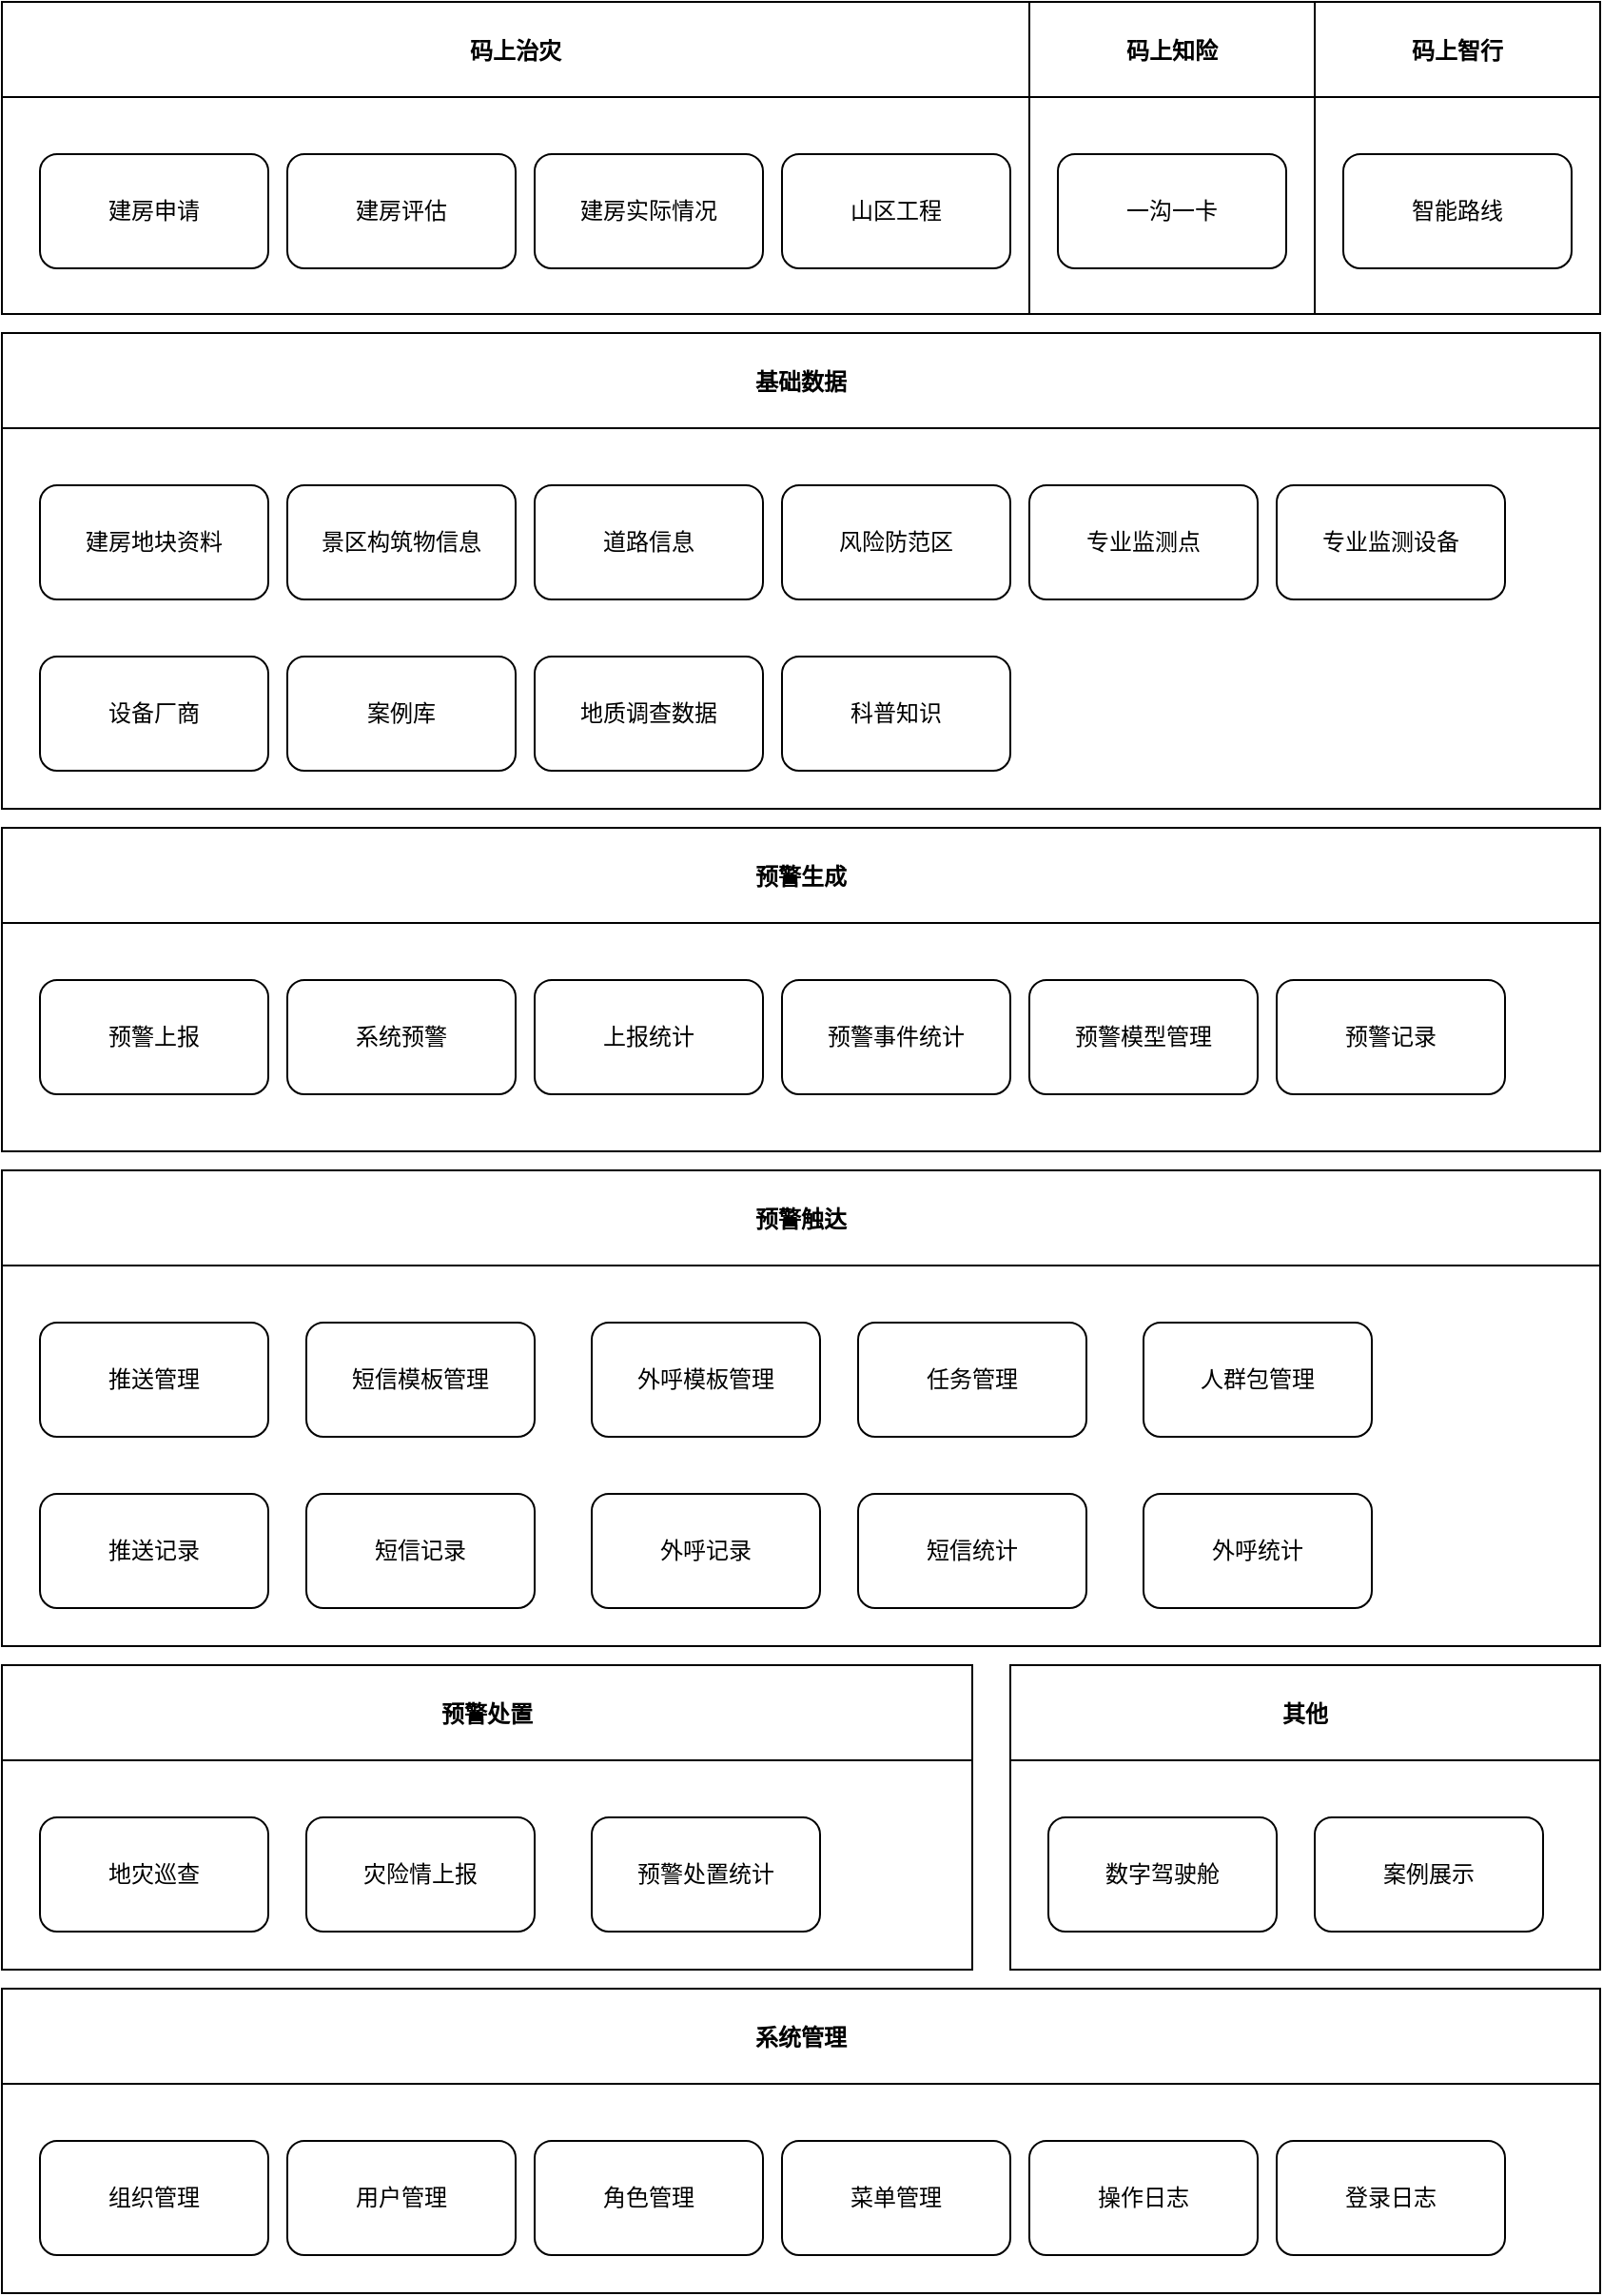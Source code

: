 <mxfile version="15.6.5" type="github">
  <diagram id="kn4RItxIjhbV55qoLQgQ" name="Page-1">
    <mxGraphModel dx="2249" dy="1963" grid="1" gridSize="10" guides="1" tooltips="1" connect="1" arrows="1" fold="1" page="1" pageScale="1" pageWidth="827" pageHeight="1169" math="0" shadow="0">
      <root>
        <mxCell id="0" />
        <mxCell id="1" parent="0" />
        <mxCell id="KBvXtt3DKamvC6KUMFuS-26" value="码上知险" style="swimlane;fontColor=default;strokeColor=default;fillColor=default;startSize=50;" vertex="1" parent="1">
          <mxGeometry x="360" y="-584" width="150" height="164" as="geometry" />
        </mxCell>
        <mxCell id="KBvXtt3DKamvC6KUMFuS-29" value="&lt;span&gt;一沟一卡&lt;/span&gt;" style="whiteSpace=wrap;html=1;rounded=1;labelBackgroundColor=default;fillColor=default;strokeColor=default;fontColor=default;" vertex="1" parent="KBvXtt3DKamvC6KUMFuS-26">
          <mxGeometry x="15" y="80" width="120" height="60" as="geometry" />
        </mxCell>
        <mxCell id="KBvXtt3DKamvC6KUMFuS-31" value="基础数据" style="swimlane;fontColor=default;strokeColor=default;fillColor=default;startSize=50;" vertex="1" parent="1">
          <mxGeometry x="-180" y="-410" width="840" height="250" as="geometry" />
        </mxCell>
        <mxCell id="KBvXtt3DKamvC6KUMFuS-49" value="风险防范区" style="rounded=1;whiteSpace=wrap;html=1;labelBackgroundColor=default;fontColor=default;strokeColor=default;fillColor=default;" vertex="1" parent="KBvXtt3DKamvC6KUMFuS-31">
          <mxGeometry x="410" y="80" width="120" height="60" as="geometry" />
        </mxCell>
        <mxCell id="KBvXtt3DKamvC6KUMFuS-50" value="专业监测点" style="rounded=1;whiteSpace=wrap;html=1;labelBackgroundColor=default;fontColor=default;strokeColor=default;fillColor=default;" vertex="1" parent="KBvXtt3DKamvC6KUMFuS-31">
          <mxGeometry x="540" y="80" width="120" height="60" as="geometry" />
        </mxCell>
        <mxCell id="KBvXtt3DKamvC6KUMFuS-51" value="专业监测设备" style="rounded=1;whiteSpace=wrap;html=1;labelBackgroundColor=default;fontColor=default;strokeColor=default;fillColor=default;" vertex="1" parent="KBvXtt3DKamvC6KUMFuS-31">
          <mxGeometry x="670" y="80" width="120" height="60" as="geometry" />
        </mxCell>
        <mxCell id="KBvXtt3DKamvC6KUMFuS-52" value="设备厂商" style="rounded=1;whiteSpace=wrap;html=1;labelBackgroundColor=default;fontColor=default;strokeColor=default;fillColor=default;" vertex="1" parent="KBvXtt3DKamvC6KUMFuS-31">
          <mxGeometry x="20" y="170" width="120" height="60" as="geometry" />
        </mxCell>
        <mxCell id="KBvXtt3DKamvC6KUMFuS-53" value="案例库" style="rounded=1;whiteSpace=wrap;html=1;labelBackgroundColor=default;fontColor=default;strokeColor=default;fillColor=default;" vertex="1" parent="KBvXtt3DKamvC6KUMFuS-31">
          <mxGeometry x="150" y="170" width="120" height="60" as="geometry" />
        </mxCell>
        <mxCell id="KBvXtt3DKamvC6KUMFuS-54" value="地质调查数据" style="rounded=1;whiteSpace=wrap;html=1;labelBackgroundColor=default;fontColor=default;strokeColor=default;fillColor=default;" vertex="1" parent="KBvXtt3DKamvC6KUMFuS-31">
          <mxGeometry x="280" y="170" width="120" height="60" as="geometry" />
        </mxCell>
        <mxCell id="KBvXtt3DKamvC6KUMFuS-55" value="科普知识" style="rounded=1;whiteSpace=wrap;html=1;labelBackgroundColor=default;fontColor=default;strokeColor=default;fillColor=default;" vertex="1" parent="KBvXtt3DKamvC6KUMFuS-31">
          <mxGeometry x="410" y="170" width="120" height="60" as="geometry" />
        </mxCell>
        <mxCell id="KBvXtt3DKamvC6KUMFuS-16" value="建房地块资料" style="whiteSpace=wrap;html=1;rounded=1;fillColor=default;strokeColor=default;fontColor=default;labelBackgroundColor=default;" vertex="1" parent="KBvXtt3DKamvC6KUMFuS-31">
          <mxGeometry x="20" y="80" width="120" height="60" as="geometry" />
        </mxCell>
        <mxCell id="KBvXtt3DKamvC6KUMFuS-114" value="景区构筑物信息" style="whiteSpace=wrap;html=1;rounded=1;fillColor=default;strokeColor=default;fontColor=default;labelBackgroundColor=default;" vertex="1" parent="KBvXtt3DKamvC6KUMFuS-31">
          <mxGeometry x="150" y="80" width="120" height="60" as="geometry" />
        </mxCell>
        <mxCell id="KBvXtt3DKamvC6KUMFuS-115" value="道路信息" style="whiteSpace=wrap;html=1;rounded=1;fillColor=default;strokeColor=default;fontColor=default;labelBackgroundColor=default;" vertex="1" parent="KBvXtt3DKamvC6KUMFuS-31">
          <mxGeometry x="280" y="80" width="120" height="60" as="geometry" />
        </mxCell>
        <mxCell id="KBvXtt3DKamvC6KUMFuS-56" value="预警生成" style="swimlane;fontColor=default;strokeColor=default;fillColor=default;startSize=50;" vertex="1" parent="1">
          <mxGeometry x="-180" y="-150" width="840" height="170" as="geometry" />
        </mxCell>
        <mxCell id="KBvXtt3DKamvC6KUMFuS-57" value="系统预警" style="rounded=1;whiteSpace=wrap;html=1;labelBackgroundColor=default;fontColor=default;strokeColor=default;fillColor=default;" vertex="1" parent="KBvXtt3DKamvC6KUMFuS-56">
          <mxGeometry x="150" y="80" width="120" height="60" as="geometry" />
        </mxCell>
        <mxCell id="KBvXtt3DKamvC6KUMFuS-64" value="预警上报" style="rounded=1;whiteSpace=wrap;html=1;labelBackgroundColor=default;fontColor=default;strokeColor=default;fillColor=default;" vertex="1" parent="KBvXtt3DKamvC6KUMFuS-56">
          <mxGeometry x="20" y="80" width="120" height="60" as="geometry" />
        </mxCell>
        <mxCell id="KBvXtt3DKamvC6KUMFuS-68" value="上报统计" style="rounded=1;whiteSpace=wrap;html=1;labelBackgroundColor=default;fontColor=default;strokeColor=default;fillColor=default;" vertex="1" parent="KBvXtt3DKamvC6KUMFuS-56">
          <mxGeometry x="280" y="80" width="120" height="60" as="geometry" />
        </mxCell>
        <mxCell id="KBvXtt3DKamvC6KUMFuS-69" value="预警事件统计" style="rounded=1;whiteSpace=wrap;html=1;labelBackgroundColor=default;fontColor=default;strokeColor=default;fillColor=default;" vertex="1" parent="KBvXtt3DKamvC6KUMFuS-56">
          <mxGeometry x="410" y="80" width="120" height="60" as="geometry" />
        </mxCell>
        <mxCell id="KBvXtt3DKamvC6KUMFuS-70" value="预警模型管理" style="rounded=1;whiteSpace=wrap;html=1;labelBackgroundColor=default;fontColor=default;strokeColor=default;fillColor=default;" vertex="1" parent="KBvXtt3DKamvC6KUMFuS-56">
          <mxGeometry x="540" y="80" width="120" height="60" as="geometry" />
        </mxCell>
        <mxCell id="KBvXtt3DKamvC6KUMFuS-71" value="预警记录" style="rounded=1;whiteSpace=wrap;html=1;labelBackgroundColor=default;fontColor=default;strokeColor=default;fillColor=default;" vertex="1" parent="KBvXtt3DKamvC6KUMFuS-56">
          <mxGeometry x="670" y="80" width="120" height="60" as="geometry" />
        </mxCell>
        <mxCell id="KBvXtt3DKamvC6KUMFuS-65" value="预警处置" style="swimlane;fontColor=default;strokeColor=default;fillColor=default;startSize=50;" vertex="1" parent="1">
          <mxGeometry x="-180" y="290" width="510" height="160" as="geometry" />
        </mxCell>
        <mxCell id="KBvXtt3DKamvC6KUMFuS-66" value="灾险情上报" style="rounded=1;whiteSpace=wrap;html=1;labelBackgroundColor=default;fontColor=default;strokeColor=default;fillColor=default;" vertex="1" parent="KBvXtt3DKamvC6KUMFuS-65">
          <mxGeometry x="160" y="80" width="120" height="60" as="geometry" />
        </mxCell>
        <mxCell id="KBvXtt3DKamvC6KUMFuS-67" value="地灾巡查" style="rounded=1;whiteSpace=wrap;html=1;labelBackgroundColor=default;fontColor=default;strokeColor=default;fillColor=default;" vertex="1" parent="KBvXtt3DKamvC6KUMFuS-65">
          <mxGeometry x="20" y="80" width="120" height="60" as="geometry" />
        </mxCell>
        <mxCell id="KBvXtt3DKamvC6KUMFuS-72" value="预警处置统计" style="rounded=1;whiteSpace=wrap;html=1;labelBackgroundColor=default;fontColor=default;strokeColor=default;fillColor=default;" vertex="1" parent="KBvXtt3DKamvC6KUMFuS-65">
          <mxGeometry x="310" y="80" width="120" height="60" as="geometry" />
        </mxCell>
        <mxCell id="KBvXtt3DKamvC6KUMFuS-84" value="其他" style="swimlane;fontColor=default;strokeColor=default;fillColor=default;startSize=50;" vertex="1" parent="1">
          <mxGeometry x="350" y="290" width="310" height="160" as="geometry" />
        </mxCell>
        <mxCell id="KBvXtt3DKamvC6KUMFuS-85" value="案例展示" style="rounded=1;whiteSpace=wrap;html=1;labelBackgroundColor=default;fontColor=default;strokeColor=default;fillColor=default;" vertex="1" parent="KBvXtt3DKamvC6KUMFuS-84">
          <mxGeometry x="160" y="80" width="120" height="60" as="geometry" />
        </mxCell>
        <mxCell id="KBvXtt3DKamvC6KUMFuS-86" value="数字驾驶舱" style="rounded=1;whiteSpace=wrap;html=1;labelBackgroundColor=default;fontColor=default;strokeColor=default;fillColor=default;" vertex="1" parent="KBvXtt3DKamvC6KUMFuS-84">
          <mxGeometry x="20" y="80" width="120" height="60" as="geometry" />
        </mxCell>
        <mxCell id="KBvXtt3DKamvC6KUMFuS-96" value="系统管理" style="swimlane;fontColor=default;strokeColor=default;fillColor=default;startSize=50;" vertex="1" parent="1">
          <mxGeometry x="-180" y="460" width="840" height="160" as="geometry" />
        </mxCell>
        <mxCell id="KBvXtt3DKamvC6KUMFuS-97" value="用户管理" style="rounded=1;whiteSpace=wrap;html=1;labelBackgroundColor=default;fontColor=default;strokeColor=default;fillColor=default;" vertex="1" parent="KBvXtt3DKamvC6KUMFuS-96">
          <mxGeometry x="150" y="80" width="120" height="60" as="geometry" />
        </mxCell>
        <mxCell id="KBvXtt3DKamvC6KUMFuS-98" value="组织管理" style="rounded=1;whiteSpace=wrap;html=1;labelBackgroundColor=default;fontColor=default;strokeColor=default;fillColor=default;" vertex="1" parent="KBvXtt3DKamvC6KUMFuS-96">
          <mxGeometry x="20" y="80" width="120" height="60" as="geometry" />
        </mxCell>
        <mxCell id="KBvXtt3DKamvC6KUMFuS-99" value="角色管理" style="rounded=1;whiteSpace=wrap;html=1;labelBackgroundColor=default;fontColor=default;strokeColor=default;fillColor=default;" vertex="1" parent="KBvXtt3DKamvC6KUMFuS-96">
          <mxGeometry x="280" y="80" width="120" height="60" as="geometry" />
        </mxCell>
        <mxCell id="KBvXtt3DKamvC6KUMFuS-100" value="菜单管理" style="rounded=1;whiteSpace=wrap;html=1;labelBackgroundColor=default;fontColor=default;strokeColor=default;fillColor=default;" vertex="1" parent="KBvXtt3DKamvC6KUMFuS-96">
          <mxGeometry x="410" y="80" width="120" height="60" as="geometry" />
        </mxCell>
        <mxCell id="KBvXtt3DKamvC6KUMFuS-101" value="操作日志" style="rounded=1;whiteSpace=wrap;html=1;labelBackgroundColor=default;fontColor=default;strokeColor=default;fillColor=default;" vertex="1" parent="KBvXtt3DKamvC6KUMFuS-96">
          <mxGeometry x="540" y="80" width="120" height="60" as="geometry" />
        </mxCell>
        <mxCell id="KBvXtt3DKamvC6KUMFuS-102" value="登录日志" style="rounded=1;whiteSpace=wrap;html=1;labelBackgroundColor=default;fontColor=default;strokeColor=default;fillColor=default;" vertex="1" parent="KBvXtt3DKamvC6KUMFuS-96">
          <mxGeometry x="670" y="80" width="120" height="60" as="geometry" />
        </mxCell>
        <mxCell id="KBvXtt3DKamvC6KUMFuS-103" value="预警触达" style="swimlane;fontColor=default;strokeColor=default;fillColor=default;startSize=50;" vertex="1" parent="1">
          <mxGeometry x="-180" y="30" width="840" height="250" as="geometry" />
        </mxCell>
        <mxCell id="KBvXtt3DKamvC6KUMFuS-104" value="短信模板管理" style="rounded=1;whiteSpace=wrap;html=1;labelBackgroundColor=default;fontColor=default;strokeColor=default;fillColor=default;" vertex="1" parent="KBvXtt3DKamvC6KUMFuS-103">
          <mxGeometry x="160" y="80" width="120" height="60" as="geometry" />
        </mxCell>
        <mxCell id="KBvXtt3DKamvC6KUMFuS-105" value="推送管理" style="rounded=1;whiteSpace=wrap;html=1;labelBackgroundColor=default;fontColor=default;strokeColor=default;fillColor=default;" vertex="1" parent="KBvXtt3DKamvC6KUMFuS-103">
          <mxGeometry x="20" y="80" width="120" height="60" as="geometry" />
        </mxCell>
        <mxCell id="KBvXtt3DKamvC6KUMFuS-106" value="外呼模板管理" style="rounded=1;whiteSpace=wrap;html=1;labelBackgroundColor=default;fontColor=default;strokeColor=default;fillColor=default;" vertex="1" parent="KBvXtt3DKamvC6KUMFuS-103">
          <mxGeometry x="310" y="80" width="120" height="60" as="geometry" />
        </mxCell>
        <mxCell id="KBvXtt3DKamvC6KUMFuS-107" value="任务管理" style="rounded=1;whiteSpace=wrap;html=1;labelBackgroundColor=default;fontColor=default;strokeColor=default;fillColor=default;" vertex="1" parent="KBvXtt3DKamvC6KUMFuS-103">
          <mxGeometry x="450" y="80" width="120" height="60" as="geometry" />
        </mxCell>
        <mxCell id="KBvXtt3DKamvC6KUMFuS-108" value="人群包管理" style="rounded=1;whiteSpace=wrap;html=1;labelBackgroundColor=default;fontColor=default;strokeColor=default;fillColor=default;" vertex="1" parent="KBvXtt3DKamvC6KUMFuS-103">
          <mxGeometry x="600" y="80" width="120" height="60" as="geometry" />
        </mxCell>
        <mxCell id="KBvXtt3DKamvC6KUMFuS-109" value="短信记录" style="rounded=1;whiteSpace=wrap;html=1;labelBackgroundColor=default;fontColor=default;strokeColor=default;fillColor=default;" vertex="1" parent="KBvXtt3DKamvC6KUMFuS-103">
          <mxGeometry x="160" y="170" width="120" height="60" as="geometry" />
        </mxCell>
        <mxCell id="KBvXtt3DKamvC6KUMFuS-110" value="外呼记录" style="rounded=1;whiteSpace=wrap;html=1;labelBackgroundColor=default;fontColor=default;strokeColor=default;fillColor=default;" vertex="1" parent="KBvXtt3DKamvC6KUMFuS-103">
          <mxGeometry x="310" y="170" width="120" height="60" as="geometry" />
        </mxCell>
        <mxCell id="KBvXtt3DKamvC6KUMFuS-111" value="推送记录" style="rounded=1;whiteSpace=wrap;html=1;labelBackgroundColor=default;fontColor=default;strokeColor=default;fillColor=default;" vertex="1" parent="KBvXtt3DKamvC6KUMFuS-103">
          <mxGeometry x="20" y="170" width="120" height="60" as="geometry" />
        </mxCell>
        <mxCell id="KBvXtt3DKamvC6KUMFuS-112" value="短信统计" style="rounded=1;whiteSpace=wrap;html=1;labelBackgroundColor=default;fontColor=default;strokeColor=default;fillColor=default;" vertex="1" parent="KBvXtt3DKamvC6KUMFuS-103">
          <mxGeometry x="450" y="170" width="120" height="60" as="geometry" />
        </mxCell>
        <mxCell id="KBvXtt3DKamvC6KUMFuS-113" value="外呼统计" style="rounded=1;whiteSpace=wrap;html=1;labelBackgroundColor=default;fontColor=default;strokeColor=default;fillColor=default;" vertex="1" parent="KBvXtt3DKamvC6KUMFuS-103">
          <mxGeometry x="600" y="170" width="120" height="60" as="geometry" />
        </mxCell>
        <mxCell id="KBvXtt3DKamvC6KUMFuS-117" value="码上治灾" style="swimlane;fontColor=default;strokeColor=default;fillColor=default;startSize=50;" vertex="1" parent="1">
          <mxGeometry x="-180" y="-584" width="540" height="164" as="geometry" />
        </mxCell>
        <mxCell id="KBvXtt3DKamvC6KUMFuS-118" value="建房评估" style="whiteSpace=wrap;html=1;rounded=1;fillColor=default;strokeColor=default;fontColor=default;labelBackgroundColor=default;" vertex="1" parent="KBvXtt3DKamvC6KUMFuS-117">
          <mxGeometry x="150" y="80" width="120" height="60" as="geometry" />
        </mxCell>
        <mxCell id="KBvXtt3DKamvC6KUMFuS-119" value="建房实际情况" style="whiteSpace=wrap;html=1;rounded=1;strokeColor=default;labelBackgroundColor=default;fontColor=default;fillColor=default;" vertex="1" parent="KBvXtt3DKamvC6KUMFuS-117">
          <mxGeometry x="280" y="80" width="120" height="60" as="geometry" />
        </mxCell>
        <mxCell id="KBvXtt3DKamvC6KUMFuS-120" value="&lt;span&gt;建房申请&lt;/span&gt;" style="whiteSpace=wrap;html=1;rounded=1;labelBackgroundColor=default;fillColor=default;strokeColor=default;fontColor=default;" vertex="1" parent="KBvXtt3DKamvC6KUMFuS-117">
          <mxGeometry x="20" y="80" width="120" height="60" as="geometry" />
        </mxCell>
        <mxCell id="KBvXtt3DKamvC6KUMFuS-121" value="&lt;span&gt;山区工程&lt;/span&gt;" style="whiteSpace=wrap;html=1;rounded=1;labelBackgroundColor=default;fillColor=default;strokeColor=default;fontColor=default;" vertex="1" parent="KBvXtt3DKamvC6KUMFuS-117">
          <mxGeometry x="410" y="80" width="120" height="60" as="geometry" />
        </mxCell>
        <mxCell id="KBvXtt3DKamvC6KUMFuS-122" value="码上智行" style="swimlane;fontColor=default;strokeColor=default;fillColor=default;startSize=50;" vertex="1" parent="1">
          <mxGeometry x="510" y="-584" width="150" height="164" as="geometry" />
        </mxCell>
        <mxCell id="KBvXtt3DKamvC6KUMFuS-123" value="智能路线" style="whiteSpace=wrap;html=1;rounded=1;labelBackgroundColor=default;fillColor=default;strokeColor=default;fontColor=default;" vertex="1" parent="KBvXtt3DKamvC6KUMFuS-122">
          <mxGeometry x="15" y="80" width="120" height="60" as="geometry" />
        </mxCell>
      </root>
    </mxGraphModel>
  </diagram>
</mxfile>
